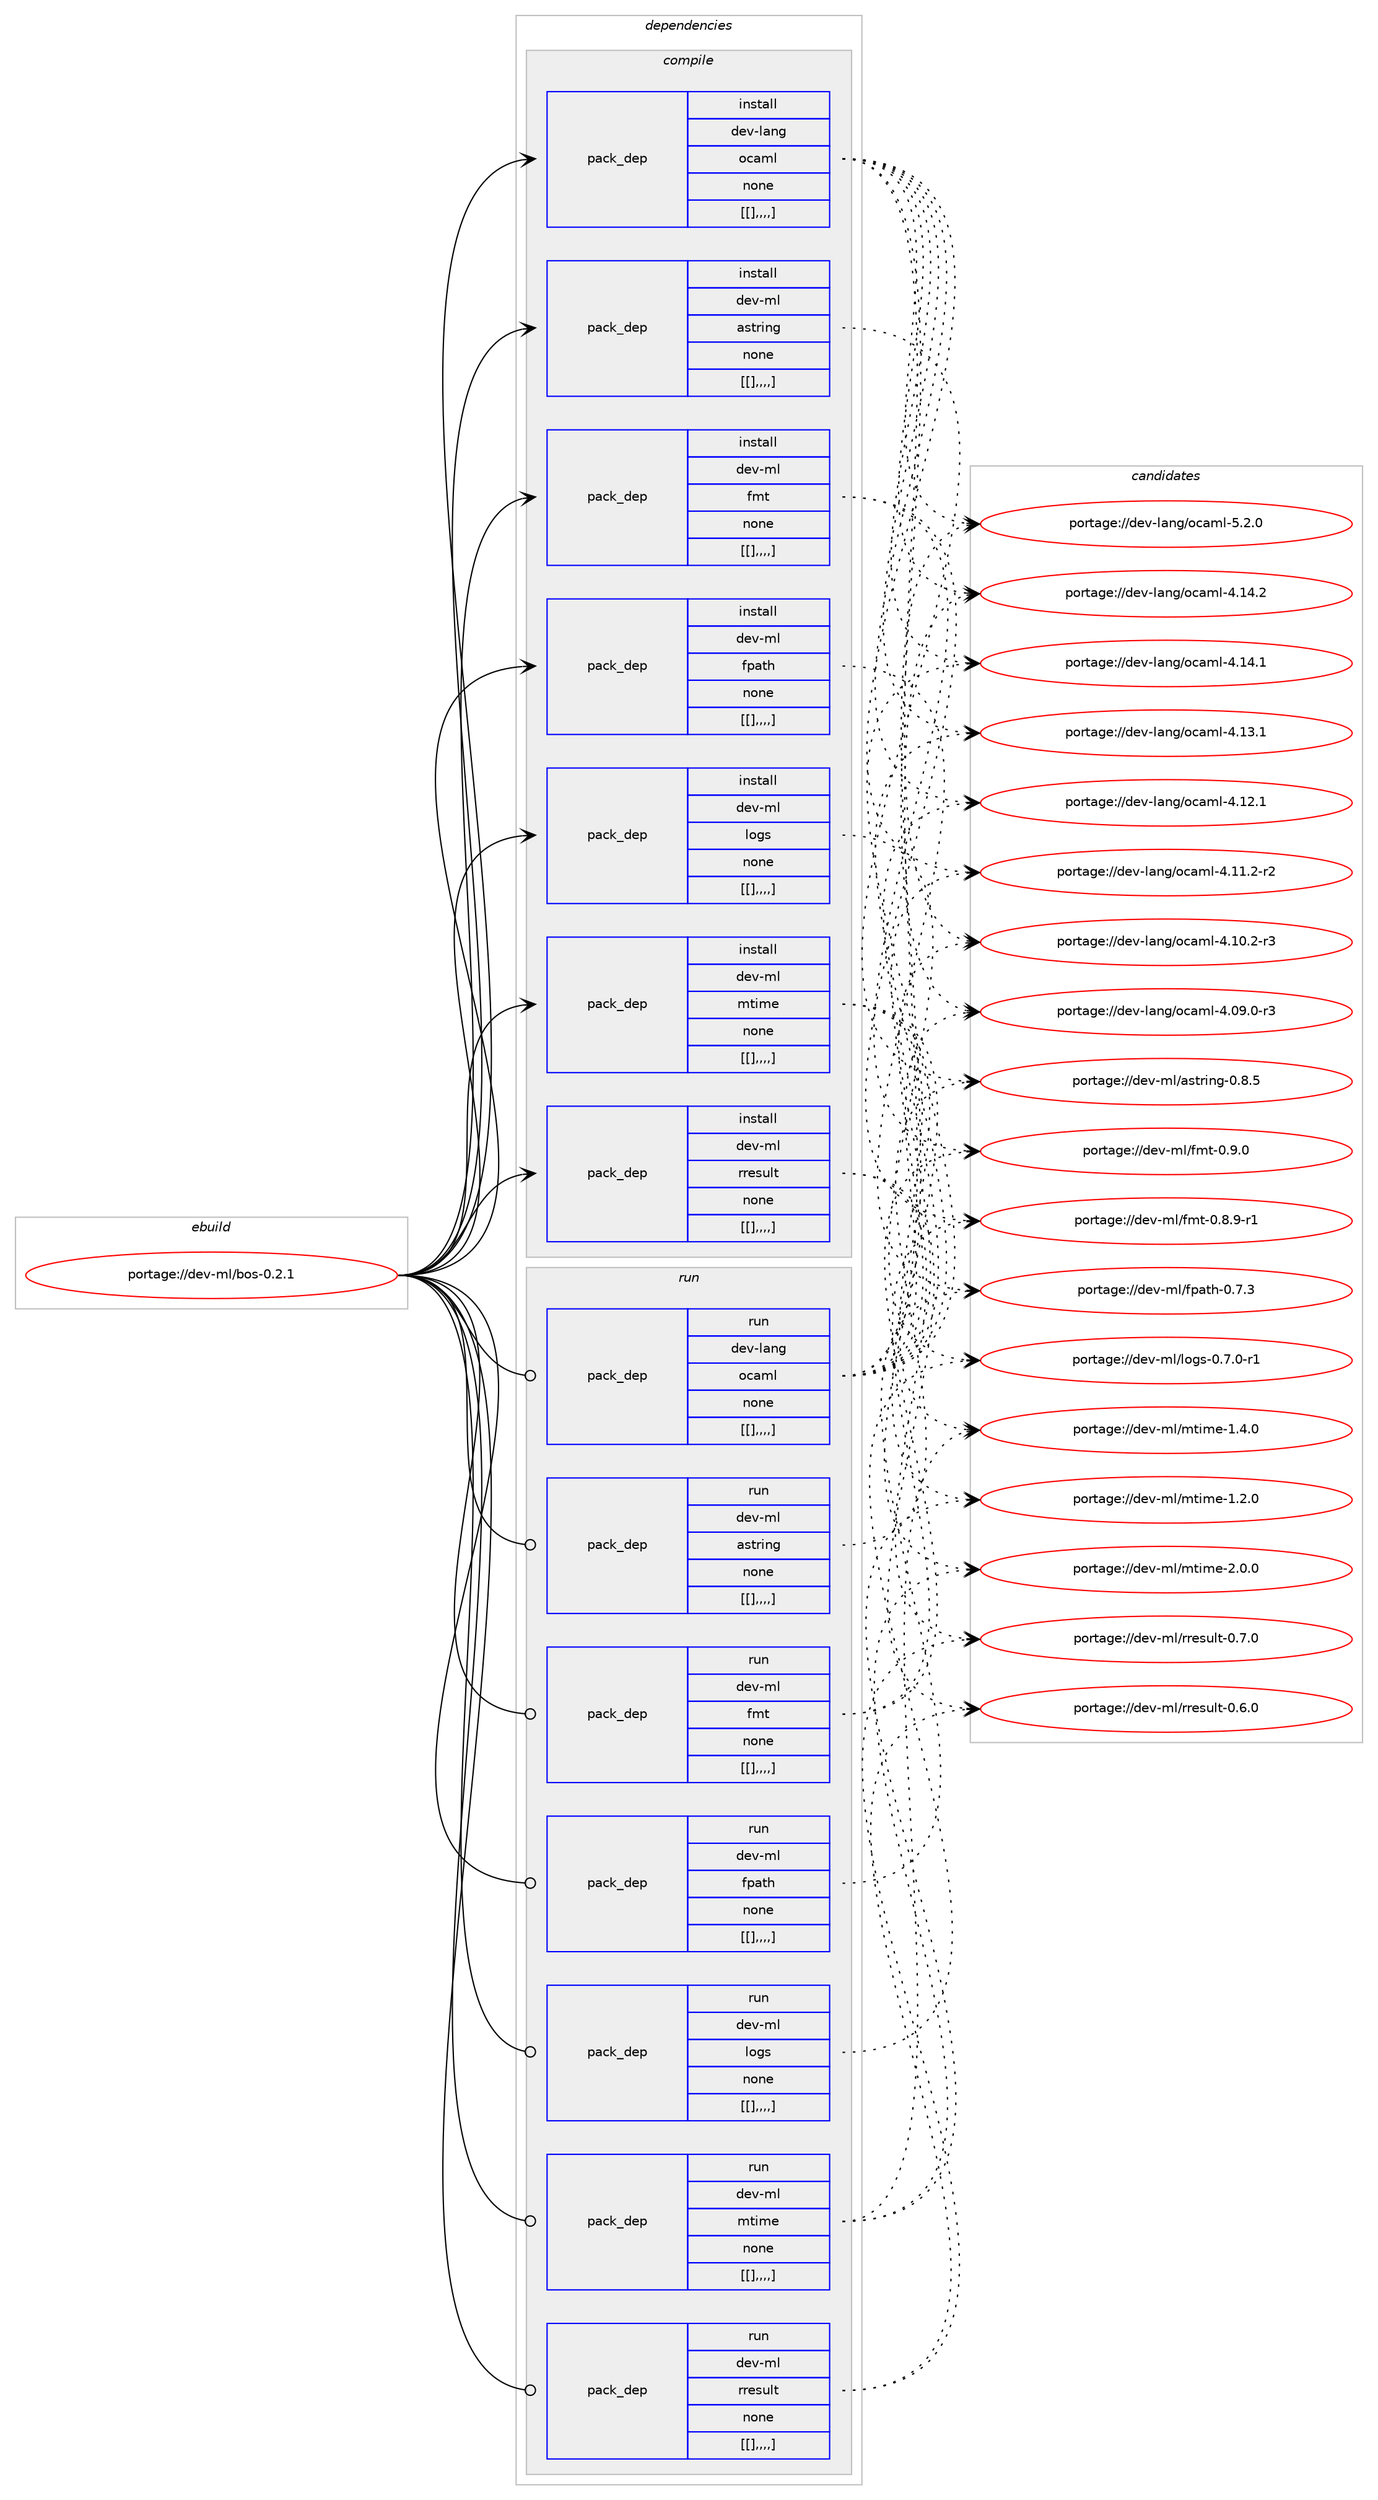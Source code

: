digraph prolog {

# *************
# Graph options
# *************

newrank=true;
concentrate=true;
compound=true;
graph [rankdir=LR,fontname=Helvetica,fontsize=10,ranksep=1.5];#, ranksep=2.5, nodesep=0.2];
edge  [arrowhead=vee];
node  [fontname=Helvetica,fontsize=10];

# **********
# The ebuild
# **********

subgraph cluster_leftcol {
color=gray;
label=<<i>ebuild</i>>;
id [label="portage://dev-ml/bos-0.2.1", color=red, width=4, href="../dev-ml/bos-0.2.1.svg"];
}

# ****************
# The dependencies
# ****************

subgraph cluster_midcol {
color=gray;
label=<<i>dependencies</i>>;
subgraph cluster_compile {
fillcolor="#eeeeee";
style=filled;
label=<<i>compile</i>>;
subgraph pack87797 {
dependency118701 [label=<<TABLE BORDER="0" CELLBORDER="1" CELLSPACING="0" CELLPADDING="4" WIDTH="220"><TR><TD ROWSPAN="6" CELLPADDING="30">pack_dep</TD></TR><TR><TD WIDTH="110">install</TD></TR><TR><TD>dev-lang</TD></TR><TR><TD>ocaml</TD></TR><TR><TD>none</TD></TR><TR><TD>[[],,,,]</TD></TR></TABLE>>, shape=none, color=blue];
}
id:e -> dependency118701:w [weight=20,style="solid",arrowhead="vee"];
subgraph pack87798 {
dependency118702 [label=<<TABLE BORDER="0" CELLBORDER="1" CELLSPACING="0" CELLPADDING="4" WIDTH="220"><TR><TD ROWSPAN="6" CELLPADDING="30">pack_dep</TD></TR><TR><TD WIDTH="110">install</TD></TR><TR><TD>dev-ml</TD></TR><TR><TD>astring</TD></TR><TR><TD>none</TD></TR><TR><TD>[[],,,,]</TD></TR></TABLE>>, shape=none, color=blue];
}
id:e -> dependency118702:w [weight=20,style="solid",arrowhead="vee"];
subgraph pack87799 {
dependency118703 [label=<<TABLE BORDER="0" CELLBORDER="1" CELLSPACING="0" CELLPADDING="4" WIDTH="220"><TR><TD ROWSPAN="6" CELLPADDING="30">pack_dep</TD></TR><TR><TD WIDTH="110">install</TD></TR><TR><TD>dev-ml</TD></TR><TR><TD>fmt</TD></TR><TR><TD>none</TD></TR><TR><TD>[[],,,,]</TD></TR></TABLE>>, shape=none, color=blue];
}
id:e -> dependency118703:w [weight=20,style="solid",arrowhead="vee"];
subgraph pack87800 {
dependency118704 [label=<<TABLE BORDER="0" CELLBORDER="1" CELLSPACING="0" CELLPADDING="4" WIDTH="220"><TR><TD ROWSPAN="6" CELLPADDING="30">pack_dep</TD></TR><TR><TD WIDTH="110">install</TD></TR><TR><TD>dev-ml</TD></TR><TR><TD>fpath</TD></TR><TR><TD>none</TD></TR><TR><TD>[[],,,,]</TD></TR></TABLE>>, shape=none, color=blue];
}
id:e -> dependency118704:w [weight=20,style="solid",arrowhead="vee"];
subgraph pack87801 {
dependency118705 [label=<<TABLE BORDER="0" CELLBORDER="1" CELLSPACING="0" CELLPADDING="4" WIDTH="220"><TR><TD ROWSPAN="6" CELLPADDING="30">pack_dep</TD></TR><TR><TD WIDTH="110">install</TD></TR><TR><TD>dev-ml</TD></TR><TR><TD>logs</TD></TR><TR><TD>none</TD></TR><TR><TD>[[],,,,]</TD></TR></TABLE>>, shape=none, color=blue];
}
id:e -> dependency118705:w [weight=20,style="solid",arrowhead="vee"];
subgraph pack87802 {
dependency118706 [label=<<TABLE BORDER="0" CELLBORDER="1" CELLSPACING="0" CELLPADDING="4" WIDTH="220"><TR><TD ROWSPAN="6" CELLPADDING="30">pack_dep</TD></TR><TR><TD WIDTH="110">install</TD></TR><TR><TD>dev-ml</TD></TR><TR><TD>mtime</TD></TR><TR><TD>none</TD></TR><TR><TD>[[],,,,]</TD></TR></TABLE>>, shape=none, color=blue];
}
id:e -> dependency118706:w [weight=20,style="solid",arrowhead="vee"];
subgraph pack87803 {
dependency118707 [label=<<TABLE BORDER="0" CELLBORDER="1" CELLSPACING="0" CELLPADDING="4" WIDTH="220"><TR><TD ROWSPAN="6" CELLPADDING="30">pack_dep</TD></TR><TR><TD WIDTH="110">install</TD></TR><TR><TD>dev-ml</TD></TR><TR><TD>rresult</TD></TR><TR><TD>none</TD></TR><TR><TD>[[],,,,]</TD></TR></TABLE>>, shape=none, color=blue];
}
id:e -> dependency118707:w [weight=20,style="solid",arrowhead="vee"];
}
subgraph cluster_compileandrun {
fillcolor="#eeeeee";
style=filled;
label=<<i>compile and run</i>>;
}
subgraph cluster_run {
fillcolor="#eeeeee";
style=filled;
label=<<i>run</i>>;
subgraph pack87804 {
dependency118708 [label=<<TABLE BORDER="0" CELLBORDER="1" CELLSPACING="0" CELLPADDING="4" WIDTH="220"><TR><TD ROWSPAN="6" CELLPADDING="30">pack_dep</TD></TR><TR><TD WIDTH="110">run</TD></TR><TR><TD>dev-lang</TD></TR><TR><TD>ocaml</TD></TR><TR><TD>none</TD></TR><TR><TD>[[],,,,]</TD></TR></TABLE>>, shape=none, color=blue];
}
id:e -> dependency118708:w [weight=20,style="solid",arrowhead="odot"];
subgraph pack87805 {
dependency118709 [label=<<TABLE BORDER="0" CELLBORDER="1" CELLSPACING="0" CELLPADDING="4" WIDTH="220"><TR><TD ROWSPAN="6" CELLPADDING="30">pack_dep</TD></TR><TR><TD WIDTH="110">run</TD></TR><TR><TD>dev-ml</TD></TR><TR><TD>astring</TD></TR><TR><TD>none</TD></TR><TR><TD>[[],,,,]</TD></TR></TABLE>>, shape=none, color=blue];
}
id:e -> dependency118709:w [weight=20,style="solid",arrowhead="odot"];
subgraph pack87806 {
dependency118710 [label=<<TABLE BORDER="0" CELLBORDER="1" CELLSPACING="0" CELLPADDING="4" WIDTH="220"><TR><TD ROWSPAN="6" CELLPADDING="30">pack_dep</TD></TR><TR><TD WIDTH="110">run</TD></TR><TR><TD>dev-ml</TD></TR><TR><TD>fmt</TD></TR><TR><TD>none</TD></TR><TR><TD>[[],,,,]</TD></TR></TABLE>>, shape=none, color=blue];
}
id:e -> dependency118710:w [weight=20,style="solid",arrowhead="odot"];
subgraph pack87807 {
dependency118711 [label=<<TABLE BORDER="0" CELLBORDER="1" CELLSPACING="0" CELLPADDING="4" WIDTH="220"><TR><TD ROWSPAN="6" CELLPADDING="30">pack_dep</TD></TR><TR><TD WIDTH="110">run</TD></TR><TR><TD>dev-ml</TD></TR><TR><TD>fpath</TD></TR><TR><TD>none</TD></TR><TR><TD>[[],,,,]</TD></TR></TABLE>>, shape=none, color=blue];
}
id:e -> dependency118711:w [weight=20,style="solid",arrowhead="odot"];
subgraph pack87808 {
dependency118712 [label=<<TABLE BORDER="0" CELLBORDER="1" CELLSPACING="0" CELLPADDING="4" WIDTH="220"><TR><TD ROWSPAN="6" CELLPADDING="30">pack_dep</TD></TR><TR><TD WIDTH="110">run</TD></TR><TR><TD>dev-ml</TD></TR><TR><TD>logs</TD></TR><TR><TD>none</TD></TR><TR><TD>[[],,,,]</TD></TR></TABLE>>, shape=none, color=blue];
}
id:e -> dependency118712:w [weight=20,style="solid",arrowhead="odot"];
subgraph pack87809 {
dependency118713 [label=<<TABLE BORDER="0" CELLBORDER="1" CELLSPACING="0" CELLPADDING="4" WIDTH="220"><TR><TD ROWSPAN="6" CELLPADDING="30">pack_dep</TD></TR><TR><TD WIDTH="110">run</TD></TR><TR><TD>dev-ml</TD></TR><TR><TD>mtime</TD></TR><TR><TD>none</TD></TR><TR><TD>[[],,,,]</TD></TR></TABLE>>, shape=none, color=blue];
}
id:e -> dependency118713:w [weight=20,style="solid",arrowhead="odot"];
subgraph pack87810 {
dependency118714 [label=<<TABLE BORDER="0" CELLBORDER="1" CELLSPACING="0" CELLPADDING="4" WIDTH="220"><TR><TD ROWSPAN="6" CELLPADDING="30">pack_dep</TD></TR><TR><TD WIDTH="110">run</TD></TR><TR><TD>dev-ml</TD></TR><TR><TD>rresult</TD></TR><TR><TD>none</TD></TR><TR><TD>[[],,,,]</TD></TR></TABLE>>, shape=none, color=blue];
}
id:e -> dependency118714:w [weight=20,style="solid",arrowhead="odot"];
}
}

# **************
# The candidates
# **************

subgraph cluster_choices {
rank=same;
color=gray;
label=<<i>candidates</i>>;

subgraph choice87797 {
color=black;
nodesep=1;
choice1001011184510897110103471119997109108455346504648 [label="portage://dev-lang/ocaml-5.2.0", color=red, width=4,href="../dev-lang/ocaml-5.2.0.svg"];
choice100101118451089711010347111999710910845524649524650 [label="portage://dev-lang/ocaml-4.14.2", color=red, width=4,href="../dev-lang/ocaml-4.14.2.svg"];
choice100101118451089711010347111999710910845524649524649 [label="portage://dev-lang/ocaml-4.14.1", color=red, width=4,href="../dev-lang/ocaml-4.14.1.svg"];
choice100101118451089711010347111999710910845524649514649 [label="portage://dev-lang/ocaml-4.13.1", color=red, width=4,href="../dev-lang/ocaml-4.13.1.svg"];
choice100101118451089711010347111999710910845524649504649 [label="portage://dev-lang/ocaml-4.12.1", color=red, width=4,href="../dev-lang/ocaml-4.12.1.svg"];
choice1001011184510897110103471119997109108455246494946504511450 [label="portage://dev-lang/ocaml-4.11.2-r2", color=red, width=4,href="../dev-lang/ocaml-4.11.2-r2.svg"];
choice1001011184510897110103471119997109108455246494846504511451 [label="portage://dev-lang/ocaml-4.10.2-r3", color=red, width=4,href="../dev-lang/ocaml-4.10.2-r3.svg"];
choice1001011184510897110103471119997109108455246485746484511451 [label="portage://dev-lang/ocaml-4.09.0-r3", color=red, width=4,href="../dev-lang/ocaml-4.09.0-r3.svg"];
dependency118701:e -> choice1001011184510897110103471119997109108455346504648:w [style=dotted,weight="100"];
dependency118701:e -> choice100101118451089711010347111999710910845524649524650:w [style=dotted,weight="100"];
dependency118701:e -> choice100101118451089711010347111999710910845524649524649:w [style=dotted,weight="100"];
dependency118701:e -> choice100101118451089711010347111999710910845524649514649:w [style=dotted,weight="100"];
dependency118701:e -> choice100101118451089711010347111999710910845524649504649:w [style=dotted,weight="100"];
dependency118701:e -> choice1001011184510897110103471119997109108455246494946504511450:w [style=dotted,weight="100"];
dependency118701:e -> choice1001011184510897110103471119997109108455246494846504511451:w [style=dotted,weight="100"];
dependency118701:e -> choice1001011184510897110103471119997109108455246485746484511451:w [style=dotted,weight="100"];
}
subgraph choice87798 {
color=black;
nodesep=1;
choice100101118451091084797115116114105110103454846564653 [label="portage://dev-ml/astring-0.8.5", color=red, width=4,href="../dev-ml/astring-0.8.5.svg"];
dependency118702:e -> choice100101118451091084797115116114105110103454846564653:w [style=dotted,weight="100"];
}
subgraph choice87799 {
color=black;
nodesep=1;
choice1001011184510910847102109116454846574648 [label="portage://dev-ml/fmt-0.9.0", color=red, width=4,href="../dev-ml/fmt-0.9.0.svg"];
choice10010111845109108471021091164548465646574511449 [label="portage://dev-ml/fmt-0.8.9-r1", color=red, width=4,href="../dev-ml/fmt-0.8.9-r1.svg"];
dependency118703:e -> choice1001011184510910847102109116454846574648:w [style=dotted,weight="100"];
dependency118703:e -> choice10010111845109108471021091164548465646574511449:w [style=dotted,weight="100"];
}
subgraph choice87800 {
color=black;
nodesep=1;
choice100101118451091084710211297116104454846554651 [label="portage://dev-ml/fpath-0.7.3", color=red, width=4,href="../dev-ml/fpath-0.7.3.svg"];
dependency118704:e -> choice100101118451091084710211297116104454846554651:w [style=dotted,weight="100"];
}
subgraph choice87801 {
color=black;
nodesep=1;
choice10010111845109108471081111031154548465546484511449 [label="portage://dev-ml/logs-0.7.0-r1", color=red, width=4,href="../dev-ml/logs-0.7.0-r1.svg"];
dependency118705:e -> choice10010111845109108471081111031154548465546484511449:w [style=dotted,weight="100"];
}
subgraph choice87802 {
color=black;
nodesep=1;
choice1001011184510910847109116105109101455046484648 [label="portage://dev-ml/mtime-2.0.0", color=red, width=4,href="../dev-ml/mtime-2.0.0.svg"];
choice1001011184510910847109116105109101454946524648 [label="portage://dev-ml/mtime-1.4.0", color=red, width=4,href="../dev-ml/mtime-1.4.0.svg"];
choice1001011184510910847109116105109101454946504648 [label="portage://dev-ml/mtime-1.2.0", color=red, width=4,href="../dev-ml/mtime-1.2.0.svg"];
dependency118706:e -> choice1001011184510910847109116105109101455046484648:w [style=dotted,weight="100"];
dependency118706:e -> choice1001011184510910847109116105109101454946524648:w [style=dotted,weight="100"];
dependency118706:e -> choice1001011184510910847109116105109101454946504648:w [style=dotted,weight="100"];
}
subgraph choice87803 {
color=black;
nodesep=1;
choice1001011184510910847114114101115117108116454846554648 [label="portage://dev-ml/rresult-0.7.0", color=red, width=4,href="../dev-ml/rresult-0.7.0.svg"];
choice1001011184510910847114114101115117108116454846544648 [label="portage://dev-ml/rresult-0.6.0", color=red, width=4,href="../dev-ml/rresult-0.6.0.svg"];
dependency118707:e -> choice1001011184510910847114114101115117108116454846554648:w [style=dotted,weight="100"];
dependency118707:e -> choice1001011184510910847114114101115117108116454846544648:w [style=dotted,weight="100"];
}
subgraph choice87804 {
color=black;
nodesep=1;
choice1001011184510897110103471119997109108455346504648 [label="portage://dev-lang/ocaml-5.2.0", color=red, width=4,href="../dev-lang/ocaml-5.2.0.svg"];
choice100101118451089711010347111999710910845524649524650 [label="portage://dev-lang/ocaml-4.14.2", color=red, width=4,href="../dev-lang/ocaml-4.14.2.svg"];
choice100101118451089711010347111999710910845524649524649 [label="portage://dev-lang/ocaml-4.14.1", color=red, width=4,href="../dev-lang/ocaml-4.14.1.svg"];
choice100101118451089711010347111999710910845524649514649 [label="portage://dev-lang/ocaml-4.13.1", color=red, width=4,href="../dev-lang/ocaml-4.13.1.svg"];
choice100101118451089711010347111999710910845524649504649 [label="portage://dev-lang/ocaml-4.12.1", color=red, width=4,href="../dev-lang/ocaml-4.12.1.svg"];
choice1001011184510897110103471119997109108455246494946504511450 [label="portage://dev-lang/ocaml-4.11.2-r2", color=red, width=4,href="../dev-lang/ocaml-4.11.2-r2.svg"];
choice1001011184510897110103471119997109108455246494846504511451 [label="portage://dev-lang/ocaml-4.10.2-r3", color=red, width=4,href="../dev-lang/ocaml-4.10.2-r3.svg"];
choice1001011184510897110103471119997109108455246485746484511451 [label="portage://dev-lang/ocaml-4.09.0-r3", color=red, width=4,href="../dev-lang/ocaml-4.09.0-r3.svg"];
dependency118708:e -> choice1001011184510897110103471119997109108455346504648:w [style=dotted,weight="100"];
dependency118708:e -> choice100101118451089711010347111999710910845524649524650:w [style=dotted,weight="100"];
dependency118708:e -> choice100101118451089711010347111999710910845524649524649:w [style=dotted,weight="100"];
dependency118708:e -> choice100101118451089711010347111999710910845524649514649:w [style=dotted,weight="100"];
dependency118708:e -> choice100101118451089711010347111999710910845524649504649:w [style=dotted,weight="100"];
dependency118708:e -> choice1001011184510897110103471119997109108455246494946504511450:w [style=dotted,weight="100"];
dependency118708:e -> choice1001011184510897110103471119997109108455246494846504511451:w [style=dotted,weight="100"];
dependency118708:e -> choice1001011184510897110103471119997109108455246485746484511451:w [style=dotted,weight="100"];
}
subgraph choice87805 {
color=black;
nodesep=1;
choice100101118451091084797115116114105110103454846564653 [label="portage://dev-ml/astring-0.8.5", color=red, width=4,href="../dev-ml/astring-0.8.5.svg"];
dependency118709:e -> choice100101118451091084797115116114105110103454846564653:w [style=dotted,weight="100"];
}
subgraph choice87806 {
color=black;
nodesep=1;
choice1001011184510910847102109116454846574648 [label="portage://dev-ml/fmt-0.9.0", color=red, width=4,href="../dev-ml/fmt-0.9.0.svg"];
choice10010111845109108471021091164548465646574511449 [label="portage://dev-ml/fmt-0.8.9-r1", color=red, width=4,href="../dev-ml/fmt-0.8.9-r1.svg"];
dependency118710:e -> choice1001011184510910847102109116454846574648:w [style=dotted,weight="100"];
dependency118710:e -> choice10010111845109108471021091164548465646574511449:w [style=dotted,weight="100"];
}
subgraph choice87807 {
color=black;
nodesep=1;
choice100101118451091084710211297116104454846554651 [label="portage://dev-ml/fpath-0.7.3", color=red, width=4,href="../dev-ml/fpath-0.7.3.svg"];
dependency118711:e -> choice100101118451091084710211297116104454846554651:w [style=dotted,weight="100"];
}
subgraph choice87808 {
color=black;
nodesep=1;
choice10010111845109108471081111031154548465546484511449 [label="portage://dev-ml/logs-0.7.0-r1", color=red, width=4,href="../dev-ml/logs-0.7.0-r1.svg"];
dependency118712:e -> choice10010111845109108471081111031154548465546484511449:w [style=dotted,weight="100"];
}
subgraph choice87809 {
color=black;
nodesep=1;
choice1001011184510910847109116105109101455046484648 [label="portage://dev-ml/mtime-2.0.0", color=red, width=4,href="../dev-ml/mtime-2.0.0.svg"];
choice1001011184510910847109116105109101454946524648 [label="portage://dev-ml/mtime-1.4.0", color=red, width=4,href="../dev-ml/mtime-1.4.0.svg"];
choice1001011184510910847109116105109101454946504648 [label="portage://dev-ml/mtime-1.2.0", color=red, width=4,href="../dev-ml/mtime-1.2.0.svg"];
dependency118713:e -> choice1001011184510910847109116105109101455046484648:w [style=dotted,weight="100"];
dependency118713:e -> choice1001011184510910847109116105109101454946524648:w [style=dotted,weight="100"];
dependency118713:e -> choice1001011184510910847109116105109101454946504648:w [style=dotted,weight="100"];
}
subgraph choice87810 {
color=black;
nodesep=1;
choice1001011184510910847114114101115117108116454846554648 [label="portage://dev-ml/rresult-0.7.0", color=red, width=4,href="../dev-ml/rresult-0.7.0.svg"];
choice1001011184510910847114114101115117108116454846544648 [label="portage://dev-ml/rresult-0.6.0", color=red, width=4,href="../dev-ml/rresult-0.6.0.svg"];
dependency118714:e -> choice1001011184510910847114114101115117108116454846554648:w [style=dotted,weight="100"];
dependency118714:e -> choice1001011184510910847114114101115117108116454846544648:w [style=dotted,weight="100"];
}
}

}
